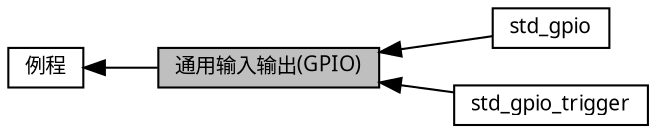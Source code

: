 digraph "通用输入输出(GPIO)"
{
  edge [fontname="黑体",fontsize="10",labelfontname="黑体",labelfontsize="10"];
  node [fontname="黑体",fontsize="10",shape=box];
  rankdir=LR;
  Node2 [label="std_gpio",height=0.2,width=0.4,color="black", fillcolor="white", style="filled",URL="$group__demo__if__std__gpio.html",tooltip=" "];
  Node0 [label="通用输入输出(GPIO)",height=0.2,width=0.4,color="black", fillcolor="grey75", style="filled", fontcolor="black",tooltip="GPIO相关例程"];
  Node1 [label="例程",height=0.2,width=0.4,color="black", fillcolor="white", style="filled",URL="$group__mwv__service__demo__device.html",tooltip="提供外设使用例程，例如SPI、I2C，UART"];
  Node3 [label="std_gpio_trigger",height=0.2,width=0.4,color="black", fillcolor="white", style="filled",URL="$group__demo__if__std__gpio__trigger.html",tooltip=" "];
  Node1->Node0 [shape=plaintext, dir="back", style="solid"];
  Node0->Node2 [shape=plaintext, dir="back", style="solid"];
  Node0->Node3 [shape=plaintext, dir="back", style="solid"];
}
